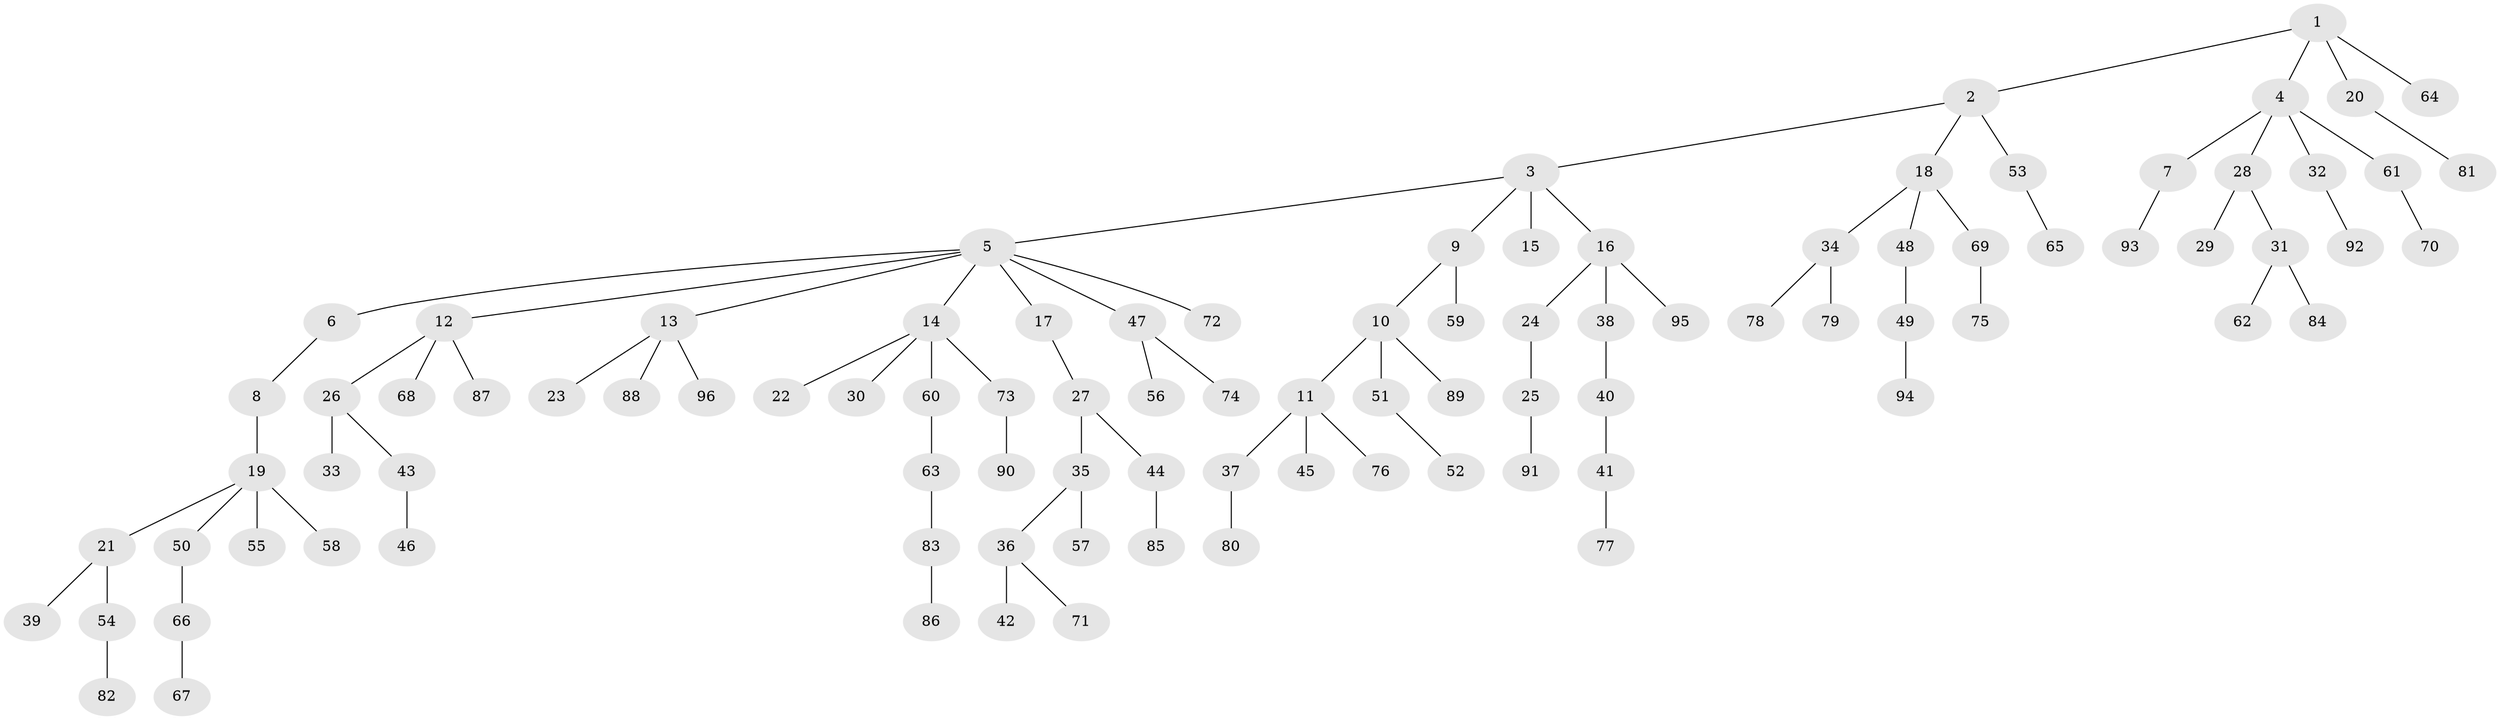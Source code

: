 // Generated by graph-tools (version 1.1) at 2025/11/02/27/25 16:11:25]
// undirected, 96 vertices, 95 edges
graph export_dot {
graph [start="1"]
  node [color=gray90,style=filled];
  1;
  2;
  3;
  4;
  5;
  6;
  7;
  8;
  9;
  10;
  11;
  12;
  13;
  14;
  15;
  16;
  17;
  18;
  19;
  20;
  21;
  22;
  23;
  24;
  25;
  26;
  27;
  28;
  29;
  30;
  31;
  32;
  33;
  34;
  35;
  36;
  37;
  38;
  39;
  40;
  41;
  42;
  43;
  44;
  45;
  46;
  47;
  48;
  49;
  50;
  51;
  52;
  53;
  54;
  55;
  56;
  57;
  58;
  59;
  60;
  61;
  62;
  63;
  64;
  65;
  66;
  67;
  68;
  69;
  70;
  71;
  72;
  73;
  74;
  75;
  76;
  77;
  78;
  79;
  80;
  81;
  82;
  83;
  84;
  85;
  86;
  87;
  88;
  89;
  90;
  91;
  92;
  93;
  94;
  95;
  96;
  1 -- 2;
  1 -- 4;
  1 -- 20;
  1 -- 64;
  2 -- 3;
  2 -- 18;
  2 -- 53;
  3 -- 5;
  3 -- 9;
  3 -- 15;
  3 -- 16;
  4 -- 7;
  4 -- 28;
  4 -- 32;
  4 -- 61;
  5 -- 6;
  5 -- 12;
  5 -- 13;
  5 -- 14;
  5 -- 17;
  5 -- 47;
  5 -- 72;
  6 -- 8;
  7 -- 93;
  8 -- 19;
  9 -- 10;
  9 -- 59;
  10 -- 11;
  10 -- 51;
  10 -- 89;
  11 -- 37;
  11 -- 45;
  11 -- 76;
  12 -- 26;
  12 -- 68;
  12 -- 87;
  13 -- 23;
  13 -- 88;
  13 -- 96;
  14 -- 22;
  14 -- 30;
  14 -- 60;
  14 -- 73;
  16 -- 24;
  16 -- 38;
  16 -- 95;
  17 -- 27;
  18 -- 34;
  18 -- 48;
  18 -- 69;
  19 -- 21;
  19 -- 50;
  19 -- 55;
  19 -- 58;
  20 -- 81;
  21 -- 39;
  21 -- 54;
  24 -- 25;
  25 -- 91;
  26 -- 33;
  26 -- 43;
  27 -- 35;
  27 -- 44;
  28 -- 29;
  28 -- 31;
  31 -- 62;
  31 -- 84;
  32 -- 92;
  34 -- 78;
  34 -- 79;
  35 -- 36;
  35 -- 57;
  36 -- 42;
  36 -- 71;
  37 -- 80;
  38 -- 40;
  40 -- 41;
  41 -- 77;
  43 -- 46;
  44 -- 85;
  47 -- 56;
  47 -- 74;
  48 -- 49;
  49 -- 94;
  50 -- 66;
  51 -- 52;
  53 -- 65;
  54 -- 82;
  60 -- 63;
  61 -- 70;
  63 -- 83;
  66 -- 67;
  69 -- 75;
  73 -- 90;
  83 -- 86;
}
